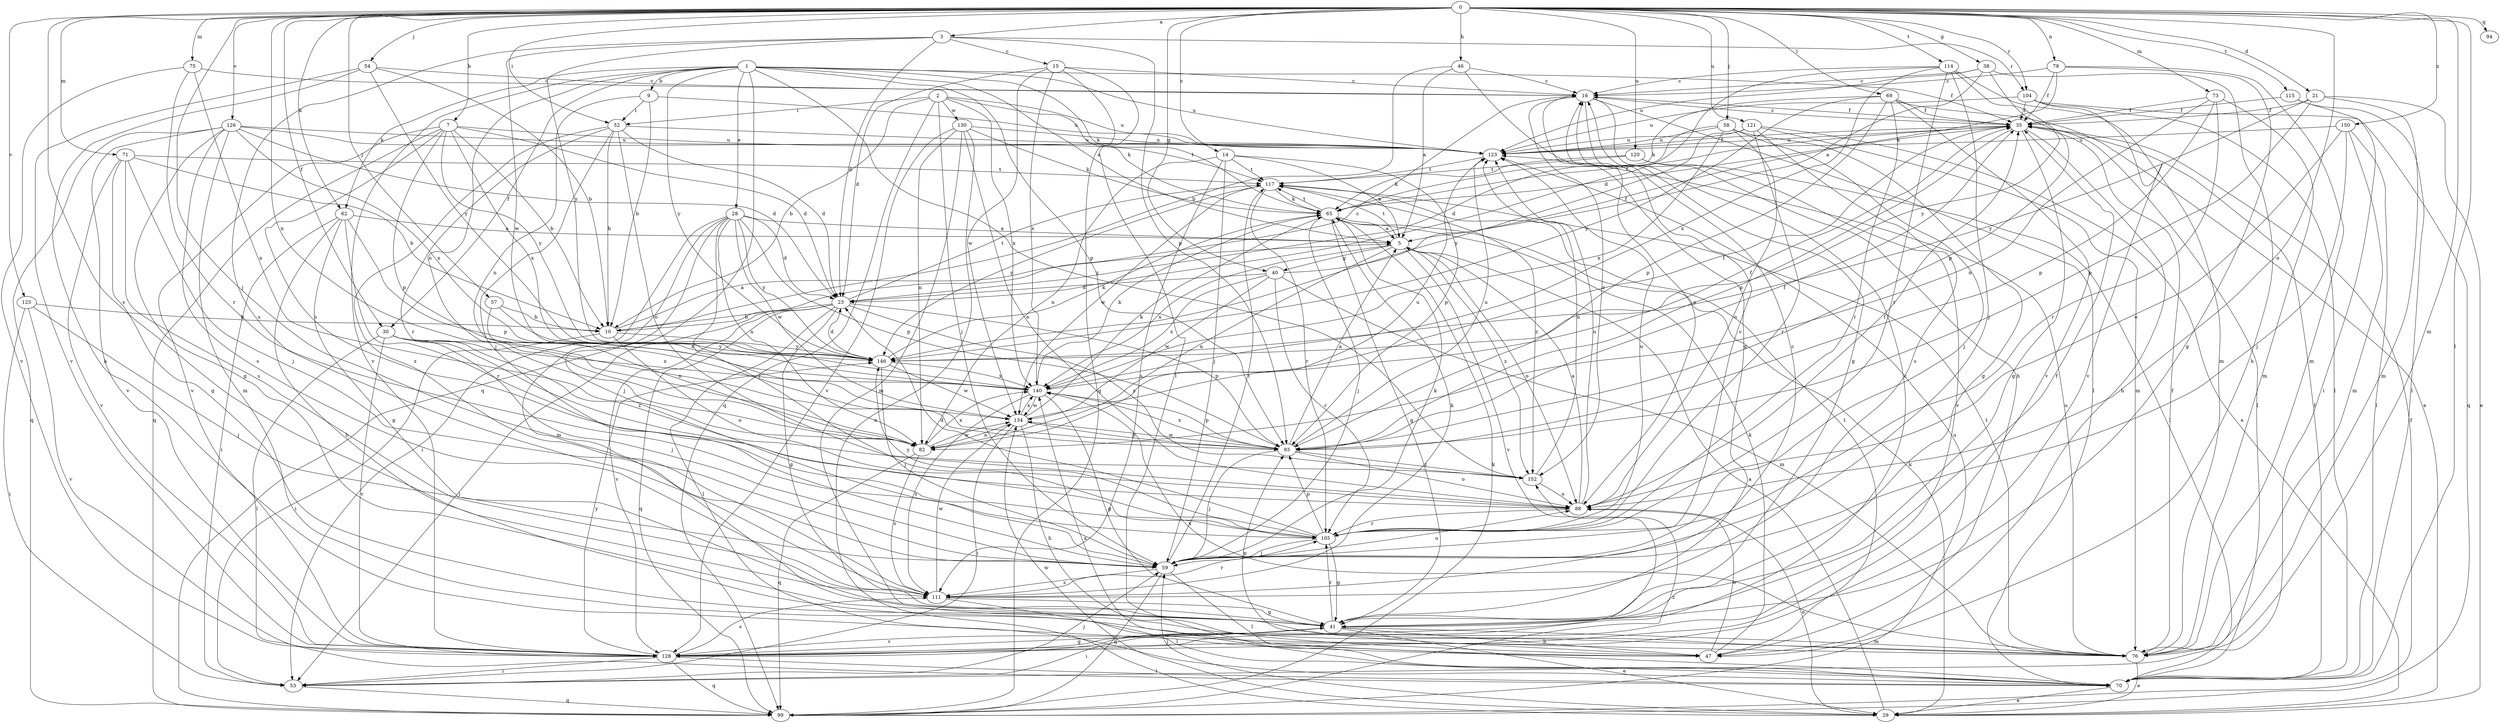 strict digraph  {
0;
1;
2;
3;
5;
7;
9;
10;
14;
15;
16;
21;
23;
28;
29;
30;
35;
38;
40;
41;
46;
47;
52;
53;
54;
57;
58;
59;
62;
65;
69;
70;
71;
73;
75;
76;
78;
82;
88;
93;
94;
99;
104;
105;
111;
114;
115;
117;
120;
121;
123;
125;
126;
128;
130;
134;
140;
146;
150;
152;
0 -> 3  [label=a];
0 -> 7  [label=b];
0 -> 14  [label=c];
0 -> 21  [label=d];
0 -> 30  [label=f];
0 -> 38  [label=g];
0 -> 40  [label=g];
0 -> 46  [label=h];
0 -> 52  [label=i];
0 -> 54  [label=j];
0 -> 57  [label=j];
0 -> 58  [label=j];
0 -> 59  [label=j];
0 -> 62  [label=k];
0 -> 69  [label=l];
0 -> 70  [label=l];
0 -> 71  [label=m];
0 -> 73  [label=m];
0 -> 75  [label=m];
0 -> 76  [label=m];
0 -> 78  [label=n];
0 -> 82  [label=n];
0 -> 88  [label=o];
0 -> 94  [label=q];
0 -> 104  [label=r];
0 -> 111  [label=s];
0 -> 114  [label=t];
0 -> 115  [label=t];
0 -> 120  [label=u];
0 -> 121  [label=u];
0 -> 125  [label=v];
0 -> 126  [label=v];
0 -> 150  [label=z];
1 -> 5  [label=a];
1 -> 9  [label=b];
1 -> 28  [label=e];
1 -> 30  [label=f];
1 -> 35  [label=f];
1 -> 62  [label=k];
1 -> 65  [label=k];
1 -> 82  [label=n];
1 -> 93  [label=p];
1 -> 99  [label=q];
1 -> 123  [label=u];
1 -> 128  [label=v];
1 -> 146  [label=y];
1 -> 152  [label=z];
2 -> 10  [label=b];
2 -> 52  [label=i];
2 -> 59  [label=j];
2 -> 65  [label=k];
2 -> 99  [label=q];
2 -> 123  [label=u];
2 -> 130  [label=w];
2 -> 140  [label=x];
3 -> 15  [label=c];
3 -> 23  [label=d];
3 -> 93  [label=p];
3 -> 104  [label=r];
3 -> 111  [label=s];
3 -> 134  [label=w];
3 -> 146  [label=y];
5 -> 40  [label=g];
5 -> 82  [label=n];
5 -> 88  [label=o];
5 -> 117  [label=t];
5 -> 128  [label=v];
5 -> 140  [label=x];
5 -> 152  [label=z];
7 -> 10  [label=b];
7 -> 23  [label=d];
7 -> 88  [label=o];
7 -> 93  [label=p];
7 -> 99  [label=q];
7 -> 123  [label=u];
7 -> 128  [label=v];
7 -> 140  [label=x];
7 -> 146  [label=y];
9 -> 10  [label=b];
9 -> 52  [label=i];
9 -> 82  [label=n];
9 -> 123  [label=u];
10 -> 5  [label=a];
10 -> 16  [label=c];
10 -> 53  [label=i];
10 -> 88  [label=o];
10 -> 146  [label=y];
14 -> 5  [label=a];
14 -> 59  [label=j];
14 -> 82  [label=n];
14 -> 93  [label=p];
14 -> 111  [label=s];
14 -> 117  [label=t];
15 -> 16  [label=c];
15 -> 23  [label=d];
15 -> 70  [label=l];
15 -> 99  [label=q];
15 -> 134  [label=w];
15 -> 140  [label=x];
16 -> 35  [label=f];
16 -> 41  [label=g];
16 -> 47  [label=h];
16 -> 70  [label=l];
16 -> 88  [label=o];
16 -> 152  [label=z];
21 -> 29  [label=e];
21 -> 35  [label=f];
21 -> 76  [label=m];
21 -> 93  [label=p];
21 -> 146  [label=y];
23 -> 10  [label=b];
23 -> 41  [label=g];
23 -> 53  [label=i];
23 -> 70  [label=l];
23 -> 93  [label=p];
23 -> 99  [label=q];
23 -> 117  [label=t];
23 -> 128  [label=v];
23 -> 152  [label=z];
28 -> 5  [label=a];
28 -> 23  [label=d];
28 -> 53  [label=i];
28 -> 59  [label=j];
28 -> 76  [label=m];
28 -> 82  [label=n];
28 -> 93  [label=p];
28 -> 105  [label=r];
28 -> 134  [label=w];
28 -> 146  [label=y];
29 -> 5  [label=a];
29 -> 59  [label=j];
29 -> 65  [label=k];
29 -> 88  [label=o];
29 -> 134  [label=w];
30 -> 59  [label=j];
30 -> 70  [label=l];
30 -> 128  [label=v];
30 -> 140  [label=x];
30 -> 146  [label=y];
30 -> 152  [label=z];
35 -> 16  [label=c];
35 -> 41  [label=g];
35 -> 47  [label=h];
35 -> 70  [label=l];
35 -> 93  [label=p];
35 -> 123  [label=u];
38 -> 5  [label=a];
38 -> 16  [label=c];
38 -> 47  [label=h];
38 -> 123  [label=u];
38 -> 146  [label=y];
40 -> 23  [label=d];
40 -> 35  [label=f];
40 -> 76  [label=m];
40 -> 105  [label=r];
40 -> 134  [label=w];
40 -> 140  [label=x];
41 -> 29  [label=e];
41 -> 35  [label=f];
41 -> 47  [label=h];
41 -> 53  [label=i];
41 -> 76  [label=m];
41 -> 105  [label=r];
41 -> 128  [label=v];
46 -> 5  [label=a];
46 -> 10  [label=b];
46 -> 16  [label=c];
46 -> 41  [label=g];
47 -> 65  [label=k];
47 -> 88  [label=o];
47 -> 93  [label=p];
47 -> 117  [label=t];
52 -> 10  [label=b];
52 -> 23  [label=d];
52 -> 59  [label=j];
52 -> 88  [label=o];
52 -> 105  [label=r];
52 -> 111  [label=s];
52 -> 123  [label=u];
53 -> 59  [label=j];
53 -> 99  [label=q];
54 -> 10  [label=b];
54 -> 16  [label=c];
54 -> 47  [label=h];
54 -> 128  [label=v];
54 -> 146  [label=y];
57 -> 10  [label=b];
57 -> 82  [label=n];
57 -> 140  [label=x];
58 -> 23  [label=d];
58 -> 41  [label=g];
58 -> 59  [label=j];
58 -> 88  [label=o];
58 -> 123  [label=u];
58 -> 140  [label=x];
59 -> 16  [label=c];
59 -> 65  [label=k];
59 -> 70  [label=l];
59 -> 88  [label=o];
59 -> 99  [label=q];
59 -> 111  [label=s];
59 -> 117  [label=t];
62 -> 5  [label=a];
62 -> 41  [label=g];
62 -> 47  [label=h];
62 -> 53  [label=i];
62 -> 93  [label=p];
62 -> 105  [label=r];
65 -> 5  [label=a];
65 -> 35  [label=f];
65 -> 41  [label=g];
65 -> 59  [label=j];
65 -> 117  [label=t];
69 -> 29  [label=e];
69 -> 35  [label=f];
69 -> 65  [label=k];
69 -> 93  [label=p];
69 -> 105  [label=r];
69 -> 128  [label=v];
69 -> 146  [label=y];
70 -> 29  [label=e];
70 -> 35  [label=f];
70 -> 140  [label=x];
71 -> 10  [label=b];
71 -> 41  [label=g];
71 -> 59  [label=j];
71 -> 111  [label=s];
71 -> 117  [label=t];
71 -> 128  [label=v];
73 -> 35  [label=f];
73 -> 76  [label=m];
73 -> 82  [label=n];
73 -> 93  [label=p];
73 -> 105  [label=r];
75 -> 16  [label=c];
75 -> 82  [label=n];
75 -> 105  [label=r];
75 -> 128  [label=v];
76 -> 29  [label=e];
76 -> 35  [label=f];
76 -> 117  [label=t];
76 -> 123  [label=u];
76 -> 140  [label=x];
78 -> 16  [label=c];
78 -> 35  [label=f];
78 -> 41  [label=g];
78 -> 65  [label=k];
78 -> 76  [label=m];
82 -> 99  [label=q];
82 -> 111  [label=s];
82 -> 123  [label=u];
82 -> 134  [label=w];
82 -> 140  [label=x];
88 -> 5  [label=a];
88 -> 35  [label=f];
88 -> 105  [label=r];
88 -> 123  [label=u];
93 -> 5  [label=a];
93 -> 35  [label=f];
93 -> 59  [label=j];
93 -> 88  [label=o];
93 -> 123  [label=u];
93 -> 134  [label=w];
93 -> 140  [label=x];
93 -> 152  [label=z];
99 -> 35  [label=f];
99 -> 65  [label=k];
99 -> 123  [label=u];
99 -> 152  [label=z];
104 -> 35  [label=f];
104 -> 70  [label=l];
104 -> 99  [label=q];
104 -> 123  [label=u];
104 -> 128  [label=v];
105 -> 23  [label=d];
105 -> 41  [label=g];
105 -> 59  [label=j];
105 -> 93  [label=p];
105 -> 123  [label=u];
105 -> 146  [label=y];
111 -> 16  [label=c];
111 -> 41  [label=g];
111 -> 65  [label=k];
111 -> 70  [label=l];
111 -> 105  [label=r];
111 -> 134  [label=w];
114 -> 16  [label=c];
114 -> 23  [label=d];
114 -> 59  [label=j];
114 -> 76  [label=m];
114 -> 93  [label=p];
114 -> 105  [label=r];
114 -> 140  [label=x];
115 -> 35  [label=f];
115 -> 53  [label=i];
115 -> 70  [label=l];
117 -> 65  [label=k];
117 -> 105  [label=r];
117 -> 134  [label=w];
117 -> 146  [label=y];
117 -> 152  [label=z];
120 -> 65  [label=k];
120 -> 70  [label=l];
120 -> 117  [label=t];
120 -> 128  [label=v];
121 -> 29  [label=e];
121 -> 76  [label=m];
121 -> 105  [label=r];
121 -> 111  [label=s];
121 -> 123  [label=u];
121 -> 146  [label=y];
123 -> 35  [label=f];
123 -> 117  [label=t];
125 -> 10  [label=b];
125 -> 53  [label=i];
125 -> 59  [label=j];
125 -> 128  [label=v];
126 -> 23  [label=d];
126 -> 41  [label=g];
126 -> 76  [label=m];
126 -> 99  [label=q];
126 -> 111  [label=s];
126 -> 117  [label=t];
126 -> 123  [label=u];
126 -> 128  [label=v];
126 -> 140  [label=x];
128 -> 16  [label=c];
128 -> 41  [label=g];
128 -> 53  [label=i];
128 -> 70  [label=l];
128 -> 99  [label=q];
128 -> 111  [label=s];
128 -> 146  [label=y];
130 -> 29  [label=e];
130 -> 65  [label=k];
130 -> 76  [label=m];
130 -> 82  [label=n];
130 -> 88  [label=o];
130 -> 123  [label=u];
130 -> 128  [label=v];
134 -> 35  [label=f];
134 -> 47  [label=h];
134 -> 53  [label=i];
134 -> 65  [label=k];
134 -> 82  [label=n];
134 -> 93  [label=p];
134 -> 140  [label=x];
140 -> 35  [label=f];
140 -> 41  [label=g];
140 -> 65  [label=k];
140 -> 93  [label=p];
140 -> 111  [label=s];
140 -> 134  [label=w];
146 -> 23  [label=d];
146 -> 59  [label=j];
146 -> 65  [label=k];
146 -> 134  [label=w];
146 -> 140  [label=x];
150 -> 59  [label=j];
150 -> 70  [label=l];
150 -> 76  [label=m];
150 -> 88  [label=o];
150 -> 123  [label=u];
152 -> 88  [label=o];
152 -> 123  [label=u];
}
